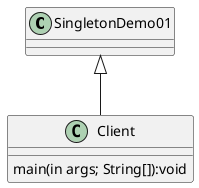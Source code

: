@startuml
SingletonDemo01 <|-- Client

class SingletonDemo01

class Client{
main(in args; String[]):void
}

@enduml